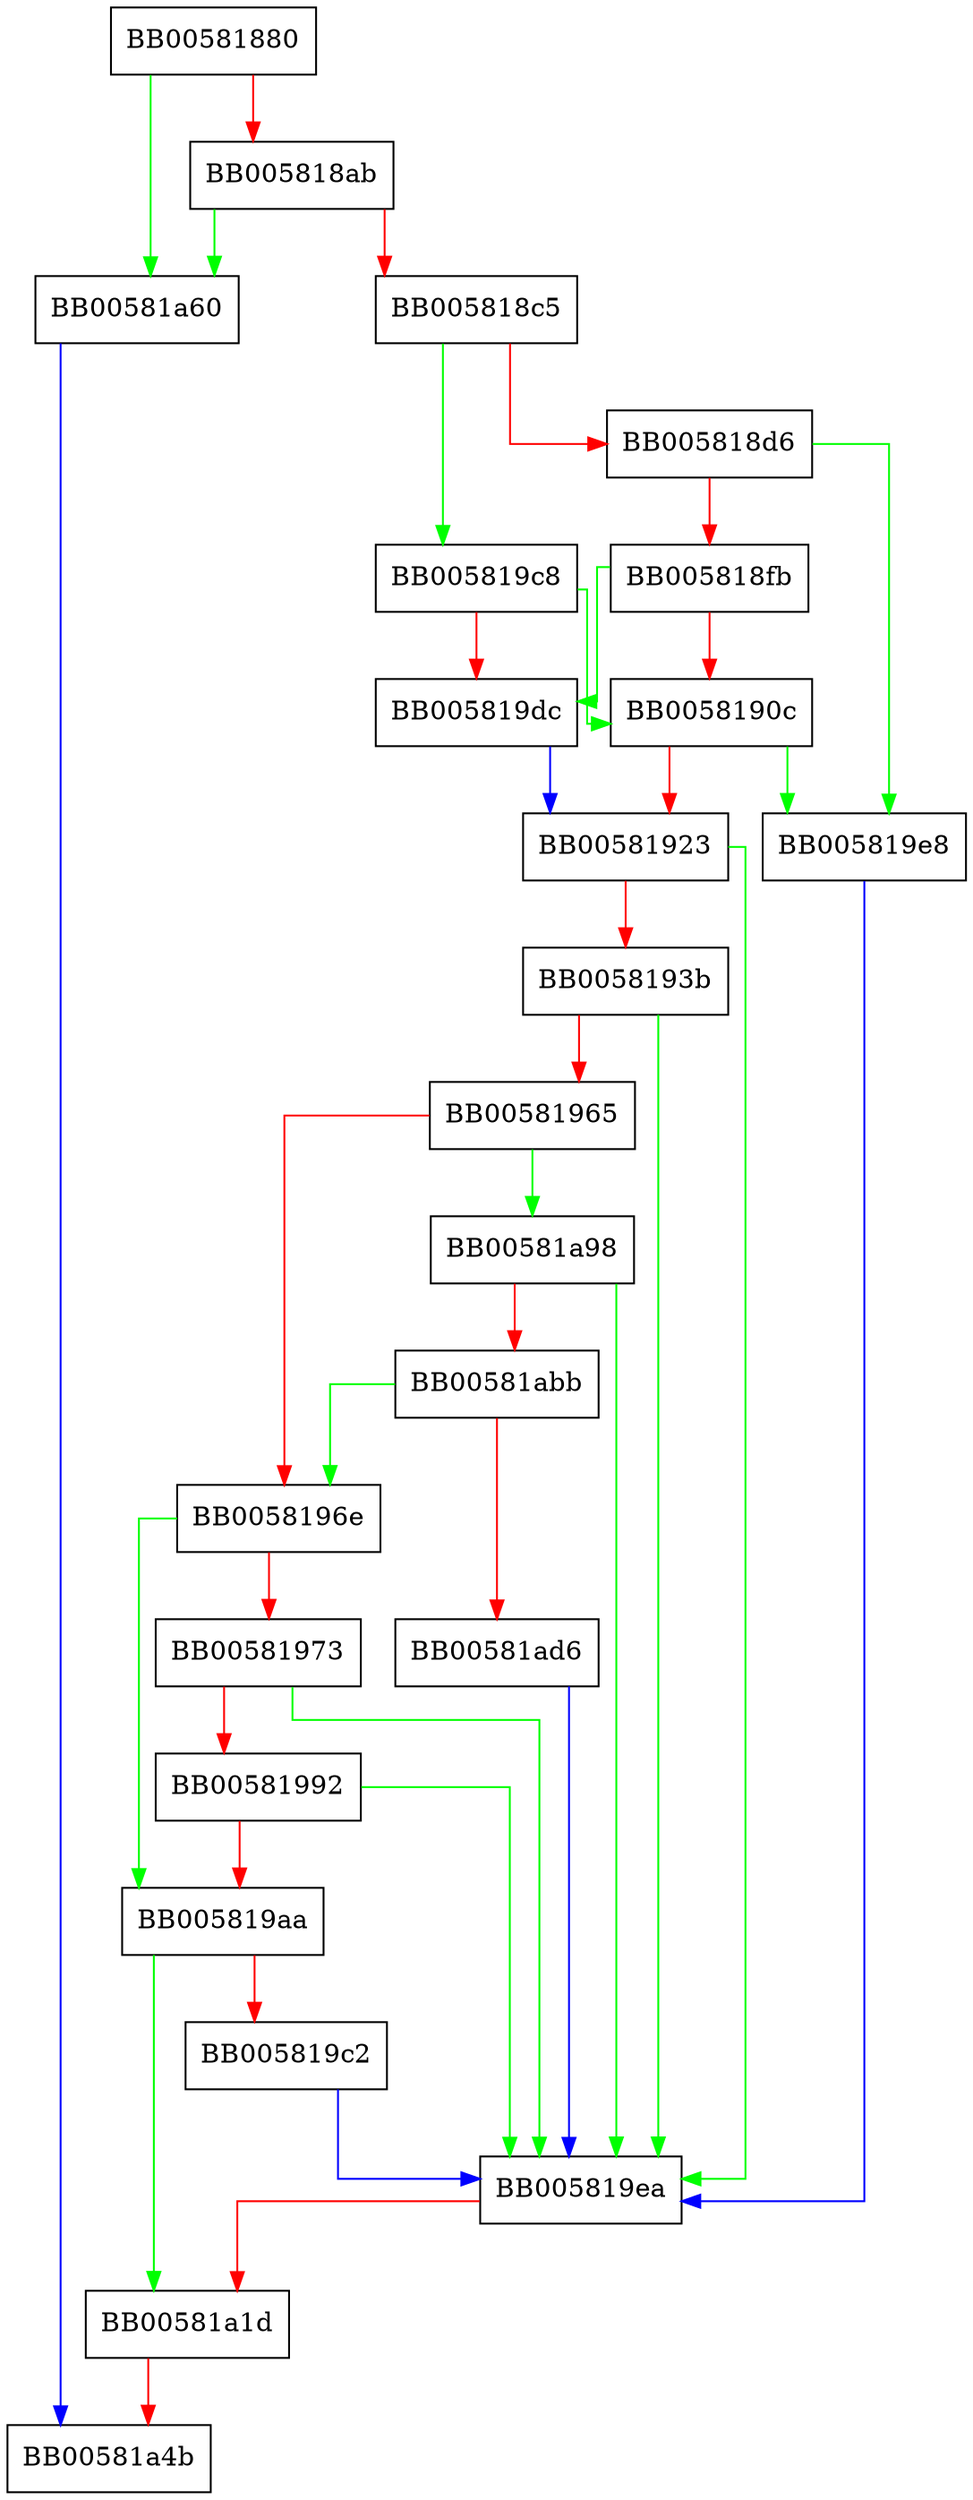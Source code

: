 digraph eckey_priv_print {
  node [shape="box"];
  graph [splines=ortho];
  BB00581880 -> BB00581a60 [color="green"];
  BB00581880 -> BB005818ab [color="red"];
  BB005818ab -> BB00581a60 [color="green"];
  BB005818ab -> BB005818c5 [color="red"];
  BB005818c5 -> BB005819c8 [color="green"];
  BB005818c5 -> BB005818d6 [color="red"];
  BB005818d6 -> BB005819e8 [color="green"];
  BB005818d6 -> BB005818fb [color="red"];
  BB005818fb -> BB005819dc [color="green"];
  BB005818fb -> BB0058190c [color="red"];
  BB0058190c -> BB005819e8 [color="green"];
  BB0058190c -> BB00581923 [color="red"];
  BB00581923 -> BB005819ea [color="green"];
  BB00581923 -> BB0058193b [color="red"];
  BB0058193b -> BB005819ea [color="green"];
  BB0058193b -> BB00581965 [color="red"];
  BB00581965 -> BB00581a98 [color="green"];
  BB00581965 -> BB0058196e [color="red"];
  BB0058196e -> BB005819aa [color="green"];
  BB0058196e -> BB00581973 [color="red"];
  BB00581973 -> BB005819ea [color="green"];
  BB00581973 -> BB00581992 [color="red"];
  BB00581992 -> BB005819ea [color="green"];
  BB00581992 -> BB005819aa [color="red"];
  BB005819aa -> BB00581a1d [color="green"];
  BB005819aa -> BB005819c2 [color="red"];
  BB005819c2 -> BB005819ea [color="blue"];
  BB005819c8 -> BB0058190c [color="green"];
  BB005819c8 -> BB005819dc [color="red"];
  BB005819dc -> BB00581923 [color="blue"];
  BB005819e8 -> BB005819ea [color="blue"];
  BB005819ea -> BB00581a1d [color="red"];
  BB00581a1d -> BB00581a4b [color="red"];
  BB00581a60 -> BB00581a4b [color="blue"];
  BB00581a98 -> BB005819ea [color="green"];
  BB00581a98 -> BB00581abb [color="red"];
  BB00581abb -> BB0058196e [color="green"];
  BB00581abb -> BB00581ad6 [color="red"];
  BB00581ad6 -> BB005819ea [color="blue"];
}